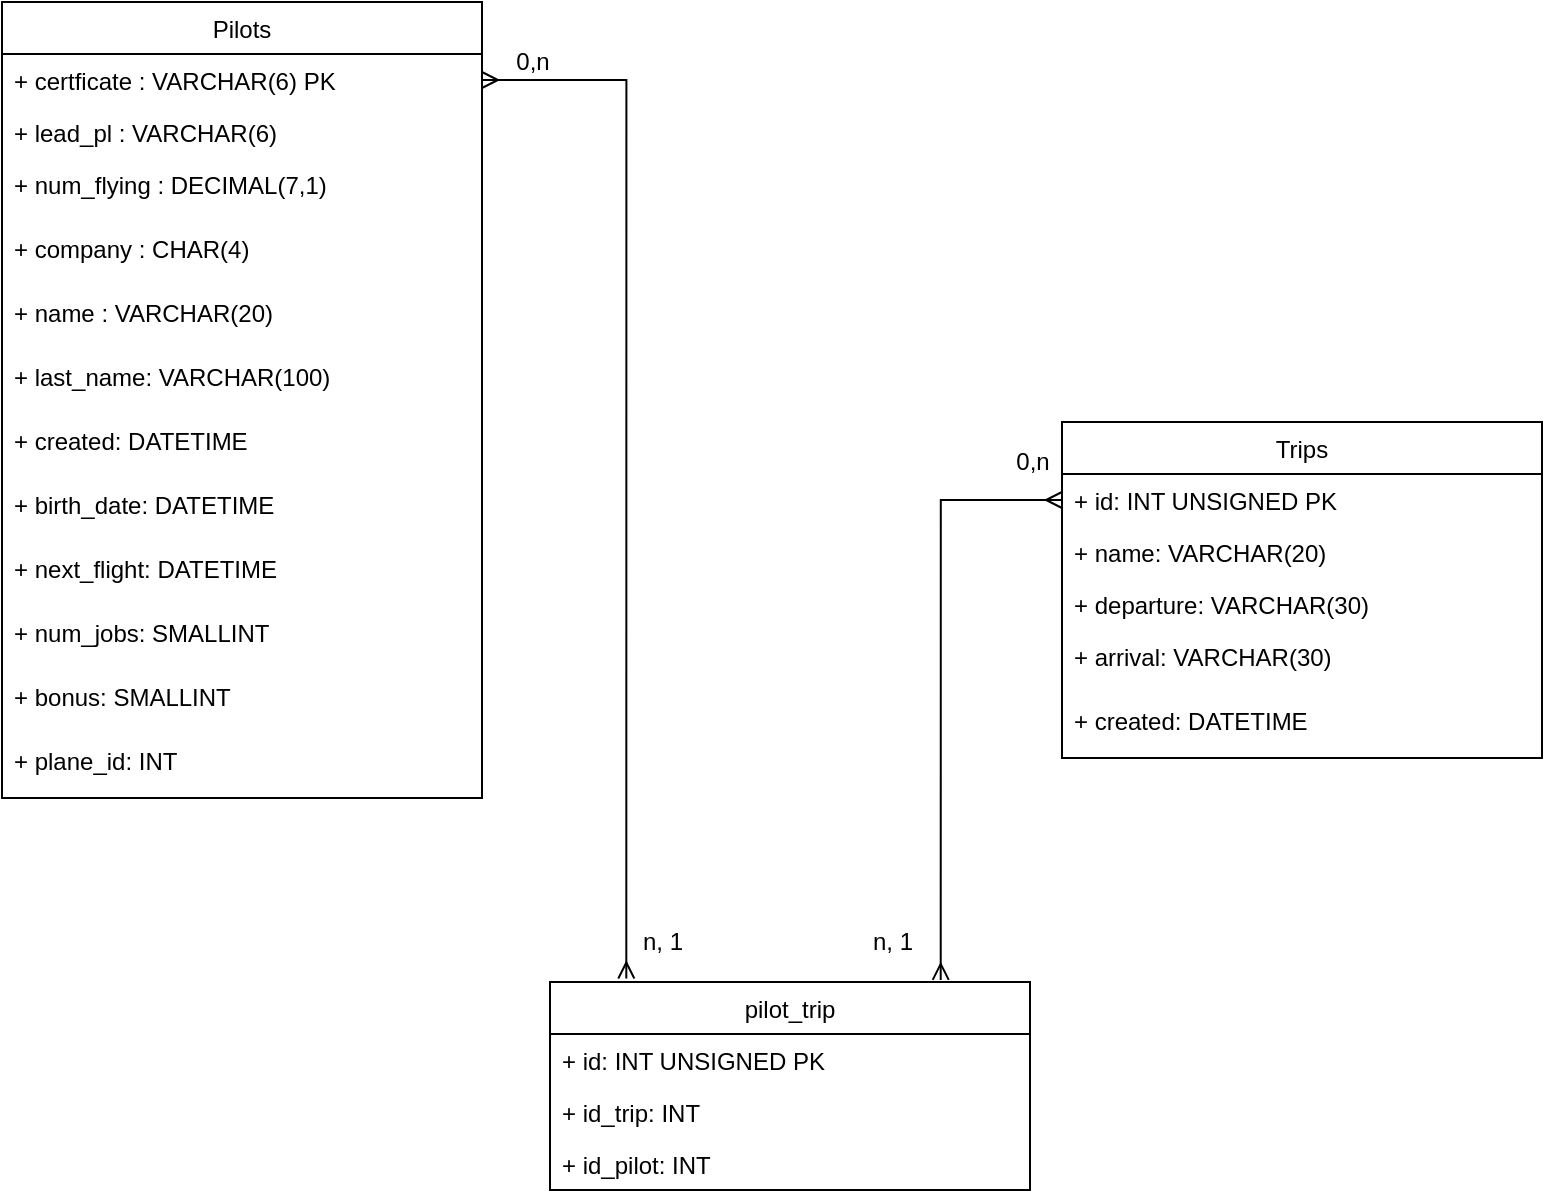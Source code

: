 <mxfile version="19.0.0" type="github">
  <diagram id="FnFbjD9M2G66cFY-jRAh" name="Page-1">
    <mxGraphModel dx="1250" dy="689" grid="1" gridSize="10" guides="1" tooltips="1" connect="1" arrows="1" fold="1" page="1" pageScale="1" pageWidth="827" pageHeight="1169" math="0" shadow="0">
      <root>
        <mxCell id="0" />
        <mxCell id="1" parent="0" />
        <mxCell id="RBfMhl-lZZMXjRknkGE1-1" value="Pilots" style="swimlane;fontStyle=0;childLayout=stackLayout;horizontal=1;startSize=26;fillColor=none;horizontalStack=0;resizeParent=1;resizeParentMax=0;resizeLast=0;collapsible=1;marginBottom=0;" vertex="1" parent="1">
          <mxGeometry x="20" y="40" width="240" height="398" as="geometry" />
        </mxCell>
        <mxCell id="RBfMhl-lZZMXjRknkGE1-2" value="+ certficate : VARCHAR(6) PK" style="text;strokeColor=none;fillColor=none;align=left;verticalAlign=top;spacingLeft=4;spacingRight=4;overflow=hidden;rotatable=0;points=[[0,0.5],[1,0.5]];portConstraint=eastwest;" vertex="1" parent="RBfMhl-lZZMXjRknkGE1-1">
          <mxGeometry y="26" width="240" height="26" as="geometry" />
        </mxCell>
        <mxCell id="RBfMhl-lZZMXjRknkGE1-3" value="+ lead_pl : VARCHAR(6) " style="text;strokeColor=none;fillColor=none;align=left;verticalAlign=top;spacingLeft=4;spacingRight=4;overflow=hidden;rotatable=0;points=[[0,0.5],[1,0.5]];portConstraint=eastwest;" vertex="1" parent="RBfMhl-lZZMXjRknkGE1-1">
          <mxGeometry y="52" width="240" height="26" as="geometry" />
        </mxCell>
        <mxCell id="RBfMhl-lZZMXjRknkGE1-4" value="+ num_flying : DECIMAL(7,1)" style="text;strokeColor=none;fillColor=none;align=left;verticalAlign=top;spacingLeft=4;spacingRight=4;overflow=hidden;rotatable=0;points=[[0,0.5],[1,0.5]];portConstraint=eastwest;" vertex="1" parent="RBfMhl-lZZMXjRknkGE1-1">
          <mxGeometry y="78" width="240" height="32" as="geometry" />
        </mxCell>
        <mxCell id="RBfMhl-lZZMXjRknkGE1-19" value="+ company : CHAR(4)" style="text;strokeColor=none;fillColor=none;align=left;verticalAlign=top;spacingLeft=4;spacingRight=4;overflow=hidden;rotatable=0;points=[[0,0.5],[1,0.5]];portConstraint=eastwest;" vertex="1" parent="RBfMhl-lZZMXjRknkGE1-1">
          <mxGeometry y="110" width="240" height="32" as="geometry" />
        </mxCell>
        <mxCell id="RBfMhl-lZZMXjRknkGE1-20" value="+ name : VARCHAR(20)" style="text;strokeColor=none;fillColor=none;align=left;verticalAlign=top;spacingLeft=4;spacingRight=4;overflow=hidden;rotatable=0;points=[[0,0.5],[1,0.5]];portConstraint=eastwest;" vertex="1" parent="RBfMhl-lZZMXjRknkGE1-1">
          <mxGeometry y="142" width="240" height="32" as="geometry" />
        </mxCell>
        <mxCell id="RBfMhl-lZZMXjRknkGE1-21" value="+ last_name: VARCHAR(100)" style="text;strokeColor=none;fillColor=none;align=left;verticalAlign=top;spacingLeft=4;spacingRight=4;overflow=hidden;rotatable=0;points=[[0,0.5],[1,0.5]];portConstraint=eastwest;" vertex="1" parent="RBfMhl-lZZMXjRknkGE1-1">
          <mxGeometry y="174" width="240" height="32" as="geometry" />
        </mxCell>
        <mxCell id="RBfMhl-lZZMXjRknkGE1-22" value="+ created: DATETIME" style="text;strokeColor=none;fillColor=none;align=left;verticalAlign=top;spacingLeft=4;spacingRight=4;overflow=hidden;rotatable=0;points=[[0,0.5],[1,0.5]];portConstraint=eastwest;" vertex="1" parent="RBfMhl-lZZMXjRknkGE1-1">
          <mxGeometry y="206" width="240" height="32" as="geometry" />
        </mxCell>
        <mxCell id="RBfMhl-lZZMXjRknkGE1-23" value="+ birth_date: DATETIME" style="text;strokeColor=none;fillColor=none;align=left;verticalAlign=top;spacingLeft=4;spacingRight=4;overflow=hidden;rotatable=0;points=[[0,0.5],[1,0.5]];portConstraint=eastwest;" vertex="1" parent="RBfMhl-lZZMXjRknkGE1-1">
          <mxGeometry y="238" width="240" height="32" as="geometry" />
        </mxCell>
        <mxCell id="RBfMhl-lZZMXjRknkGE1-24" value="+ next_flight: DATETIME" style="text;strokeColor=none;fillColor=none;align=left;verticalAlign=top;spacingLeft=4;spacingRight=4;overflow=hidden;rotatable=0;points=[[0,0.5],[1,0.5]];portConstraint=eastwest;" vertex="1" parent="RBfMhl-lZZMXjRknkGE1-1">
          <mxGeometry y="270" width="240" height="32" as="geometry" />
        </mxCell>
        <mxCell id="RBfMhl-lZZMXjRknkGE1-18" value="+ num_jobs: SMALLINT" style="text;strokeColor=none;fillColor=none;align=left;verticalAlign=top;spacingLeft=4;spacingRight=4;overflow=hidden;rotatable=0;points=[[0,0.5],[1,0.5]];portConstraint=eastwest;" vertex="1" parent="RBfMhl-lZZMXjRknkGE1-1">
          <mxGeometry y="302" width="240" height="32" as="geometry" />
        </mxCell>
        <mxCell id="RBfMhl-lZZMXjRknkGE1-26" value="+ bonus: SMALLINT" style="text;strokeColor=none;fillColor=none;align=left;verticalAlign=top;spacingLeft=4;spacingRight=4;overflow=hidden;rotatable=0;points=[[0,0.5],[1,0.5]];portConstraint=eastwest;" vertex="1" parent="RBfMhl-lZZMXjRknkGE1-1">
          <mxGeometry y="334" width="240" height="32" as="geometry" />
        </mxCell>
        <mxCell id="RBfMhl-lZZMXjRknkGE1-25" value="+ plane_id: INT" style="text;strokeColor=none;fillColor=none;align=left;verticalAlign=top;spacingLeft=4;spacingRight=4;overflow=hidden;rotatable=0;points=[[0,0.5],[1,0.5]];portConstraint=eastwest;" vertex="1" parent="RBfMhl-lZZMXjRknkGE1-1">
          <mxGeometry y="366" width="240" height="32" as="geometry" />
        </mxCell>
        <mxCell id="RBfMhl-lZZMXjRknkGE1-5" value="Trips" style="swimlane;fontStyle=0;childLayout=stackLayout;horizontal=1;startSize=26;fillColor=none;horizontalStack=0;resizeParent=1;resizeParentMax=0;resizeLast=0;collapsible=1;marginBottom=0;" vertex="1" parent="1">
          <mxGeometry x="550" y="250" width="240" height="168" as="geometry" />
        </mxCell>
        <mxCell id="RBfMhl-lZZMXjRknkGE1-6" value="+ id: INT UNSIGNED PK" style="text;strokeColor=none;fillColor=none;align=left;verticalAlign=top;spacingLeft=4;spacingRight=4;overflow=hidden;rotatable=0;points=[[0,0.5],[1,0.5]];portConstraint=eastwest;" vertex="1" parent="RBfMhl-lZZMXjRknkGE1-5">
          <mxGeometry y="26" width="240" height="26" as="geometry" />
        </mxCell>
        <mxCell id="RBfMhl-lZZMXjRknkGE1-7" value="+ name: VARCHAR(20)" style="text;strokeColor=none;fillColor=none;align=left;verticalAlign=top;spacingLeft=4;spacingRight=4;overflow=hidden;rotatable=0;points=[[0,0.5],[1,0.5]];portConstraint=eastwest;" vertex="1" parent="RBfMhl-lZZMXjRknkGE1-5">
          <mxGeometry y="52" width="240" height="26" as="geometry" />
        </mxCell>
        <mxCell id="RBfMhl-lZZMXjRknkGE1-8" value="+ departure: VARCHAR(30)" style="text;strokeColor=none;fillColor=none;align=left;verticalAlign=top;spacingLeft=4;spacingRight=4;overflow=hidden;rotatable=0;points=[[0,0.5],[1,0.5]];portConstraint=eastwest;" vertex="1" parent="RBfMhl-lZZMXjRknkGE1-5">
          <mxGeometry y="78" width="240" height="26" as="geometry" />
        </mxCell>
        <mxCell id="RBfMhl-lZZMXjRknkGE1-29" value="+ arrival: VARCHAR(30)" style="text;strokeColor=none;fillColor=none;align=left;verticalAlign=top;spacingLeft=4;spacingRight=4;overflow=hidden;rotatable=0;points=[[0,0.5],[1,0.5]];portConstraint=eastwest;" vertex="1" parent="RBfMhl-lZZMXjRknkGE1-5">
          <mxGeometry y="104" width="240" height="32" as="geometry" />
        </mxCell>
        <mxCell id="RBfMhl-lZZMXjRknkGE1-28" value="+ created: DATETIME" style="text;strokeColor=none;fillColor=none;align=left;verticalAlign=top;spacingLeft=4;spacingRight=4;overflow=hidden;rotatable=0;points=[[0,0.5],[1,0.5]];portConstraint=eastwest;" vertex="1" parent="RBfMhl-lZZMXjRknkGE1-5">
          <mxGeometry y="136" width="240" height="32" as="geometry" />
        </mxCell>
        <mxCell id="RBfMhl-lZZMXjRknkGE1-34" value="pilot_trip" style="swimlane;fontStyle=0;childLayout=stackLayout;horizontal=1;startSize=26;fillColor=none;horizontalStack=0;resizeParent=1;resizeParentMax=0;resizeLast=0;collapsible=1;marginBottom=0;" vertex="1" parent="1">
          <mxGeometry x="294" y="530" width="240" height="104" as="geometry" />
        </mxCell>
        <mxCell id="RBfMhl-lZZMXjRknkGE1-35" value="+ id: INT UNSIGNED PK" style="text;strokeColor=none;fillColor=none;align=left;verticalAlign=top;spacingLeft=4;spacingRight=4;overflow=hidden;rotatable=0;points=[[0,0.5],[1,0.5]];portConstraint=eastwest;" vertex="1" parent="RBfMhl-lZZMXjRknkGE1-34">
          <mxGeometry y="26" width="240" height="26" as="geometry" />
        </mxCell>
        <mxCell id="RBfMhl-lZZMXjRknkGE1-36" value="+ id_trip: INT" style="text;strokeColor=none;fillColor=none;align=left;verticalAlign=top;spacingLeft=4;spacingRight=4;overflow=hidden;rotatable=0;points=[[0,0.5],[1,0.5]];portConstraint=eastwest;" vertex="1" parent="RBfMhl-lZZMXjRknkGE1-34">
          <mxGeometry y="52" width="240" height="26" as="geometry" />
        </mxCell>
        <mxCell id="RBfMhl-lZZMXjRknkGE1-37" value="+ id_pilot: INT " style="text;strokeColor=none;fillColor=none;align=left;verticalAlign=top;spacingLeft=4;spacingRight=4;overflow=hidden;rotatable=0;points=[[0,0.5],[1,0.5]];portConstraint=eastwest;" vertex="1" parent="RBfMhl-lZZMXjRknkGE1-34">
          <mxGeometry y="78" width="240" height="26" as="geometry" />
        </mxCell>
        <mxCell id="RBfMhl-lZZMXjRknkGE1-40" style="edgeStyle=orthogonalEdgeStyle;rounded=0;orthogonalLoop=1;jettySize=auto;html=1;exitX=0;exitY=0.5;exitDx=0;exitDy=0;entryX=0.814;entryY=-0.01;entryDx=0;entryDy=0;entryPerimeter=0;startArrow=ERmany;startFill=0;endArrow=ERmany;endFill=0;" edge="1" parent="1" source="RBfMhl-lZZMXjRknkGE1-6" target="RBfMhl-lZZMXjRknkGE1-34">
          <mxGeometry relative="1" as="geometry" />
        </mxCell>
        <mxCell id="RBfMhl-lZZMXjRknkGE1-41" value="0,n" style="text;html=1;align=center;verticalAlign=middle;resizable=0;points=[];autosize=1;strokeColor=none;fillColor=none;" vertex="1" parent="1">
          <mxGeometry x="520" y="260" width="30" height="20" as="geometry" />
        </mxCell>
        <mxCell id="RBfMhl-lZZMXjRknkGE1-42" style="edgeStyle=orthogonalEdgeStyle;rounded=0;orthogonalLoop=1;jettySize=auto;html=1;exitX=1;exitY=0.5;exitDx=0;exitDy=0;entryX=0.159;entryY=-0.017;entryDx=0;entryDy=0;entryPerimeter=0;startArrow=ERmany;startFill=0;endArrow=ERmany;endFill=0;" edge="1" parent="1" source="RBfMhl-lZZMXjRknkGE1-2" target="RBfMhl-lZZMXjRknkGE1-34">
          <mxGeometry relative="1" as="geometry" />
        </mxCell>
        <mxCell id="RBfMhl-lZZMXjRknkGE1-43" value="0,n" style="text;html=1;align=center;verticalAlign=middle;resizable=0;points=[];autosize=1;strokeColor=none;fillColor=none;" vertex="1" parent="1">
          <mxGeometry x="270" y="60" width="30" height="20" as="geometry" />
        </mxCell>
        <mxCell id="RBfMhl-lZZMXjRknkGE1-44" value="n, 1" style="text;html=1;align=center;verticalAlign=middle;resizable=0;points=[];autosize=1;strokeColor=none;fillColor=none;" vertex="1" parent="1">
          <mxGeometry x="445" y="500" width="40" height="20" as="geometry" />
        </mxCell>
        <mxCell id="RBfMhl-lZZMXjRknkGE1-45" value="n, 1" style="text;html=1;align=center;verticalAlign=middle;resizable=0;points=[];autosize=1;strokeColor=none;fillColor=none;" vertex="1" parent="1">
          <mxGeometry x="330" y="500" width="40" height="20" as="geometry" />
        </mxCell>
      </root>
    </mxGraphModel>
  </diagram>
</mxfile>
